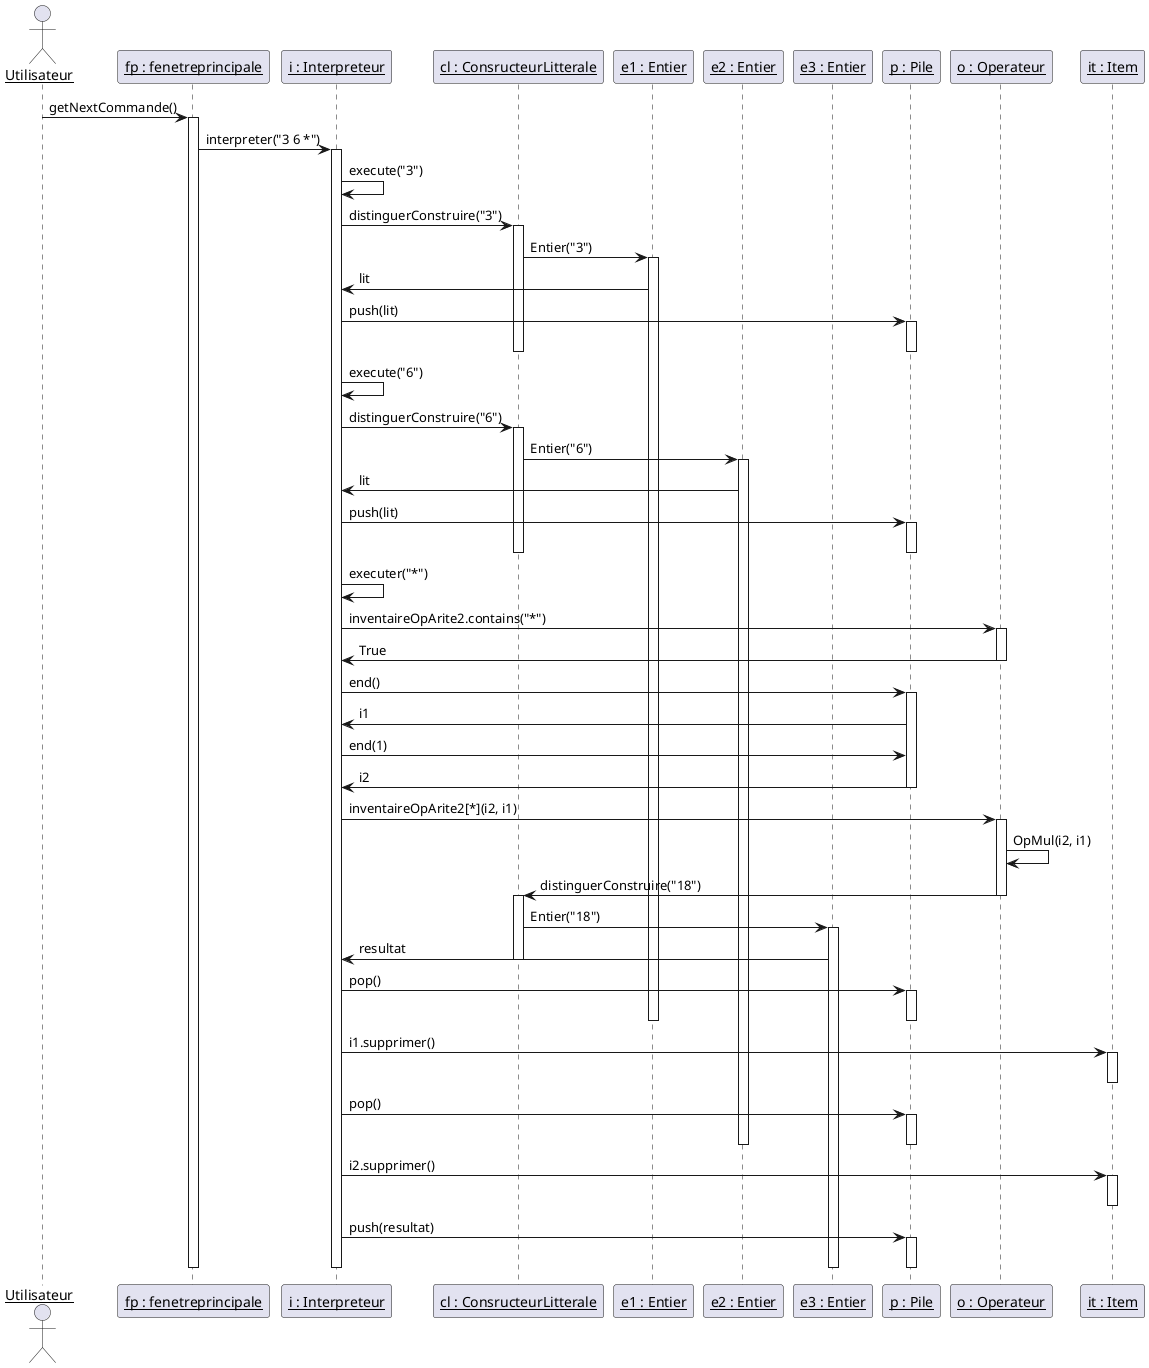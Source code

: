 @startuml

skinparam sequenceParticipant underline

actor Utilisateur
participant "fp : fenetreprincipale" as FP
participant "i : Interpreteur" as I
participant "cl : ConsructeurLitterale" as CL
participant "e1 : Entier" as E1
participant "e2 : Entier" as E2
participant "e3 : Entier" as E3
participant "p : Pile" as P


Utilisateur -> FP : getNextCommande()
activate FP

FP -> I: interpreter("3 6 *")
activate I

I -> I: execute("3")

I -> CL : distinguerConstruire("3")
activate CL

CL -> E1 : Entier("3")
activate E1

E1 -> I : lit

I -> P : push(lit)
activate P

deactivate P
deactivate CL

I -> I: execute("6")

I -> CL : distinguerConstruire("6")
activate CL

CL -> E2 : Entier("6")
activate E2

E2 -> I : lit

I -> P : push(lit)
activate P

deactivate P
deactivate CL

I -> I: executer("*")

participant "o : Operateur" as O

I -> O : inventaireOpArite2.contains("*")
activate O

O -> I : True
deactivate O

I -> P : end()
activate P

P -> I : i1

I -> P : end(1)

P -> I : i2
deactivate P

I -> O : inventaireOpArite2[*](i2, i1)
activate O

O -> O : OpMul(i2, i1)

O -> CL : distinguerConstruire("18")
deactivate O
activate CL

CL -> E3 : Entier("18")
activate E3

E3 -> I : resultat
deactivate CL

I -> P : pop()
activate P
deactivate E1
deactivate P
participant "it : Item" as IT

I -> IT : i1.supprimer()
activate IT
deactivate IT

I -> P : pop()
activate P
deactivate E2
deactivate P

I -> IT : i2.supprimer()
activate IT
deactivate IT

I -> P : push(resultat)
activate P
deactivate P

deactivate I
deactivate E3
deactivate FP

@enduml